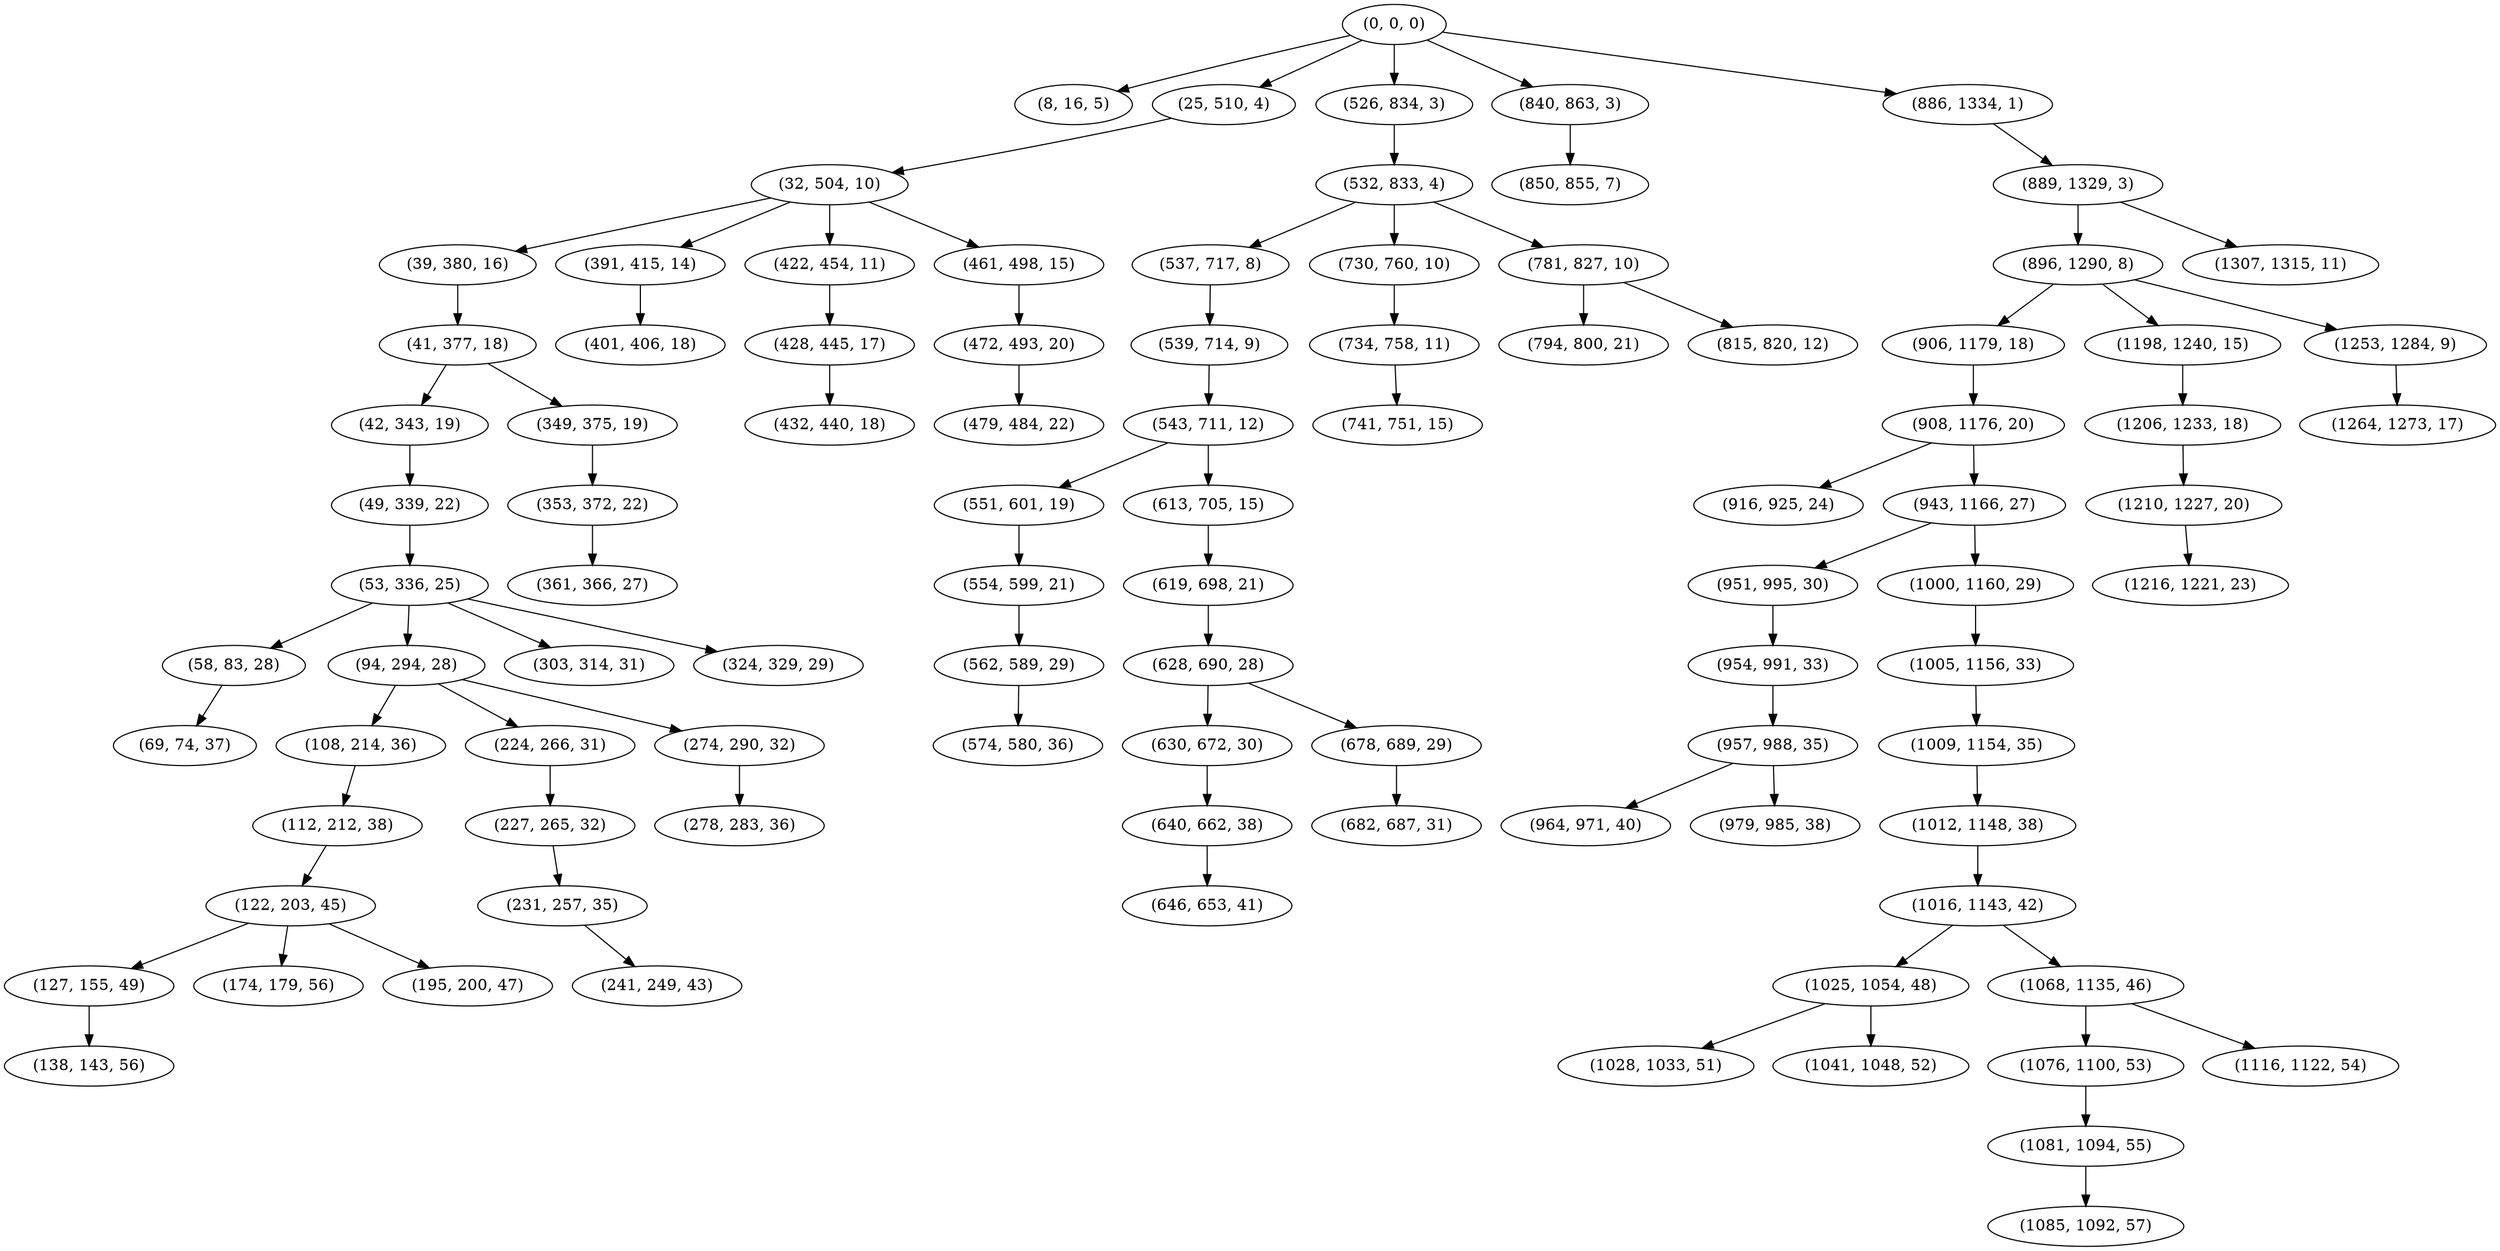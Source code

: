 digraph tree {
    "(0, 0, 0)";
    "(8, 16, 5)";
    "(25, 510, 4)";
    "(32, 504, 10)";
    "(39, 380, 16)";
    "(41, 377, 18)";
    "(42, 343, 19)";
    "(49, 339, 22)";
    "(53, 336, 25)";
    "(58, 83, 28)";
    "(69, 74, 37)";
    "(94, 294, 28)";
    "(108, 214, 36)";
    "(112, 212, 38)";
    "(122, 203, 45)";
    "(127, 155, 49)";
    "(138, 143, 56)";
    "(174, 179, 56)";
    "(195, 200, 47)";
    "(224, 266, 31)";
    "(227, 265, 32)";
    "(231, 257, 35)";
    "(241, 249, 43)";
    "(274, 290, 32)";
    "(278, 283, 36)";
    "(303, 314, 31)";
    "(324, 329, 29)";
    "(349, 375, 19)";
    "(353, 372, 22)";
    "(361, 366, 27)";
    "(391, 415, 14)";
    "(401, 406, 18)";
    "(422, 454, 11)";
    "(428, 445, 17)";
    "(432, 440, 18)";
    "(461, 498, 15)";
    "(472, 493, 20)";
    "(479, 484, 22)";
    "(526, 834, 3)";
    "(532, 833, 4)";
    "(537, 717, 8)";
    "(539, 714, 9)";
    "(543, 711, 12)";
    "(551, 601, 19)";
    "(554, 599, 21)";
    "(562, 589, 29)";
    "(574, 580, 36)";
    "(613, 705, 15)";
    "(619, 698, 21)";
    "(628, 690, 28)";
    "(630, 672, 30)";
    "(640, 662, 38)";
    "(646, 653, 41)";
    "(678, 689, 29)";
    "(682, 687, 31)";
    "(730, 760, 10)";
    "(734, 758, 11)";
    "(741, 751, 15)";
    "(781, 827, 10)";
    "(794, 800, 21)";
    "(815, 820, 12)";
    "(840, 863, 3)";
    "(850, 855, 7)";
    "(886, 1334, 1)";
    "(889, 1329, 3)";
    "(896, 1290, 8)";
    "(906, 1179, 18)";
    "(908, 1176, 20)";
    "(916, 925, 24)";
    "(943, 1166, 27)";
    "(951, 995, 30)";
    "(954, 991, 33)";
    "(957, 988, 35)";
    "(964, 971, 40)";
    "(979, 985, 38)";
    "(1000, 1160, 29)";
    "(1005, 1156, 33)";
    "(1009, 1154, 35)";
    "(1012, 1148, 38)";
    "(1016, 1143, 42)";
    "(1025, 1054, 48)";
    "(1028, 1033, 51)";
    "(1041, 1048, 52)";
    "(1068, 1135, 46)";
    "(1076, 1100, 53)";
    "(1081, 1094, 55)";
    "(1085, 1092, 57)";
    "(1116, 1122, 54)";
    "(1198, 1240, 15)";
    "(1206, 1233, 18)";
    "(1210, 1227, 20)";
    "(1216, 1221, 23)";
    "(1253, 1284, 9)";
    "(1264, 1273, 17)";
    "(1307, 1315, 11)";
    "(0, 0, 0)" -> "(8, 16, 5)";
    "(0, 0, 0)" -> "(25, 510, 4)";
    "(0, 0, 0)" -> "(526, 834, 3)";
    "(0, 0, 0)" -> "(840, 863, 3)";
    "(0, 0, 0)" -> "(886, 1334, 1)";
    "(25, 510, 4)" -> "(32, 504, 10)";
    "(32, 504, 10)" -> "(39, 380, 16)";
    "(32, 504, 10)" -> "(391, 415, 14)";
    "(32, 504, 10)" -> "(422, 454, 11)";
    "(32, 504, 10)" -> "(461, 498, 15)";
    "(39, 380, 16)" -> "(41, 377, 18)";
    "(41, 377, 18)" -> "(42, 343, 19)";
    "(41, 377, 18)" -> "(349, 375, 19)";
    "(42, 343, 19)" -> "(49, 339, 22)";
    "(49, 339, 22)" -> "(53, 336, 25)";
    "(53, 336, 25)" -> "(58, 83, 28)";
    "(53, 336, 25)" -> "(94, 294, 28)";
    "(53, 336, 25)" -> "(303, 314, 31)";
    "(53, 336, 25)" -> "(324, 329, 29)";
    "(58, 83, 28)" -> "(69, 74, 37)";
    "(94, 294, 28)" -> "(108, 214, 36)";
    "(94, 294, 28)" -> "(224, 266, 31)";
    "(94, 294, 28)" -> "(274, 290, 32)";
    "(108, 214, 36)" -> "(112, 212, 38)";
    "(112, 212, 38)" -> "(122, 203, 45)";
    "(122, 203, 45)" -> "(127, 155, 49)";
    "(122, 203, 45)" -> "(174, 179, 56)";
    "(122, 203, 45)" -> "(195, 200, 47)";
    "(127, 155, 49)" -> "(138, 143, 56)";
    "(224, 266, 31)" -> "(227, 265, 32)";
    "(227, 265, 32)" -> "(231, 257, 35)";
    "(231, 257, 35)" -> "(241, 249, 43)";
    "(274, 290, 32)" -> "(278, 283, 36)";
    "(349, 375, 19)" -> "(353, 372, 22)";
    "(353, 372, 22)" -> "(361, 366, 27)";
    "(391, 415, 14)" -> "(401, 406, 18)";
    "(422, 454, 11)" -> "(428, 445, 17)";
    "(428, 445, 17)" -> "(432, 440, 18)";
    "(461, 498, 15)" -> "(472, 493, 20)";
    "(472, 493, 20)" -> "(479, 484, 22)";
    "(526, 834, 3)" -> "(532, 833, 4)";
    "(532, 833, 4)" -> "(537, 717, 8)";
    "(532, 833, 4)" -> "(730, 760, 10)";
    "(532, 833, 4)" -> "(781, 827, 10)";
    "(537, 717, 8)" -> "(539, 714, 9)";
    "(539, 714, 9)" -> "(543, 711, 12)";
    "(543, 711, 12)" -> "(551, 601, 19)";
    "(543, 711, 12)" -> "(613, 705, 15)";
    "(551, 601, 19)" -> "(554, 599, 21)";
    "(554, 599, 21)" -> "(562, 589, 29)";
    "(562, 589, 29)" -> "(574, 580, 36)";
    "(613, 705, 15)" -> "(619, 698, 21)";
    "(619, 698, 21)" -> "(628, 690, 28)";
    "(628, 690, 28)" -> "(630, 672, 30)";
    "(628, 690, 28)" -> "(678, 689, 29)";
    "(630, 672, 30)" -> "(640, 662, 38)";
    "(640, 662, 38)" -> "(646, 653, 41)";
    "(678, 689, 29)" -> "(682, 687, 31)";
    "(730, 760, 10)" -> "(734, 758, 11)";
    "(734, 758, 11)" -> "(741, 751, 15)";
    "(781, 827, 10)" -> "(794, 800, 21)";
    "(781, 827, 10)" -> "(815, 820, 12)";
    "(840, 863, 3)" -> "(850, 855, 7)";
    "(886, 1334, 1)" -> "(889, 1329, 3)";
    "(889, 1329, 3)" -> "(896, 1290, 8)";
    "(889, 1329, 3)" -> "(1307, 1315, 11)";
    "(896, 1290, 8)" -> "(906, 1179, 18)";
    "(896, 1290, 8)" -> "(1198, 1240, 15)";
    "(896, 1290, 8)" -> "(1253, 1284, 9)";
    "(906, 1179, 18)" -> "(908, 1176, 20)";
    "(908, 1176, 20)" -> "(916, 925, 24)";
    "(908, 1176, 20)" -> "(943, 1166, 27)";
    "(943, 1166, 27)" -> "(951, 995, 30)";
    "(943, 1166, 27)" -> "(1000, 1160, 29)";
    "(951, 995, 30)" -> "(954, 991, 33)";
    "(954, 991, 33)" -> "(957, 988, 35)";
    "(957, 988, 35)" -> "(964, 971, 40)";
    "(957, 988, 35)" -> "(979, 985, 38)";
    "(1000, 1160, 29)" -> "(1005, 1156, 33)";
    "(1005, 1156, 33)" -> "(1009, 1154, 35)";
    "(1009, 1154, 35)" -> "(1012, 1148, 38)";
    "(1012, 1148, 38)" -> "(1016, 1143, 42)";
    "(1016, 1143, 42)" -> "(1025, 1054, 48)";
    "(1016, 1143, 42)" -> "(1068, 1135, 46)";
    "(1025, 1054, 48)" -> "(1028, 1033, 51)";
    "(1025, 1054, 48)" -> "(1041, 1048, 52)";
    "(1068, 1135, 46)" -> "(1076, 1100, 53)";
    "(1068, 1135, 46)" -> "(1116, 1122, 54)";
    "(1076, 1100, 53)" -> "(1081, 1094, 55)";
    "(1081, 1094, 55)" -> "(1085, 1092, 57)";
    "(1198, 1240, 15)" -> "(1206, 1233, 18)";
    "(1206, 1233, 18)" -> "(1210, 1227, 20)";
    "(1210, 1227, 20)" -> "(1216, 1221, 23)";
    "(1253, 1284, 9)" -> "(1264, 1273, 17)";
}
